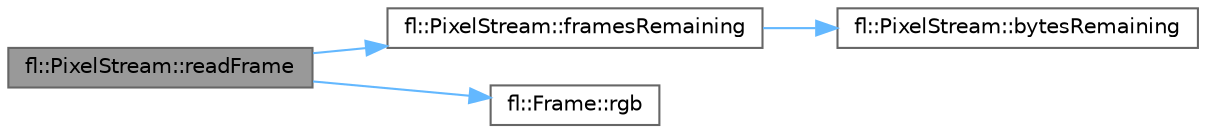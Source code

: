 digraph "fl::PixelStream::readFrame"
{
 // LATEX_PDF_SIZE
  bgcolor="transparent";
  edge [fontname=Helvetica,fontsize=10,labelfontname=Helvetica,labelfontsize=10];
  node [fontname=Helvetica,fontsize=10,shape=box,height=0.2,width=0.4];
  rankdir="LR";
  Node1 [id="Node000001",label="fl::PixelStream::readFrame",height=0.2,width=0.4,color="gray40", fillcolor="grey60", style="filled", fontcolor="black",tooltip=" "];
  Node1 -> Node2 [id="edge1_Node000001_Node000002",color="steelblue1",style="solid",tooltip=" "];
  Node2 [id="Node000002",label="fl::PixelStream::framesRemaining",height=0.2,width=0.4,color="grey40", fillcolor="white", style="filled",URL="$d8/ddd/classfl_1_1_pixel_stream_a0e54d6b6d31b175824f329bda2ba59ae.html#a0e54d6b6d31b175824f329bda2ba59ae",tooltip=" "];
  Node2 -> Node3 [id="edge2_Node000002_Node000003",color="steelblue1",style="solid",tooltip=" "];
  Node3 [id="Node000003",label="fl::PixelStream::bytesRemaining",height=0.2,width=0.4,color="grey40", fillcolor="white", style="filled",URL="$d8/ddd/classfl_1_1_pixel_stream_a414d49c527fd0b43e5333eeb13d9a9de.html#a414d49c527fd0b43e5333eeb13d9a9de",tooltip=" "];
  Node1 -> Node4 [id="edge3_Node000001_Node000004",color="steelblue1",style="solid",tooltip=" "];
  Node4 [id="Node000004",label="fl::Frame::rgb",height=0.2,width=0.4,color="grey40", fillcolor="white", style="filled",URL="$d1/de0/classfl_1_1_frame_af87085697e2f19076fa6cd89d995501b.html#af87085697e2f19076fa6cd89d995501b",tooltip=" "];
}
